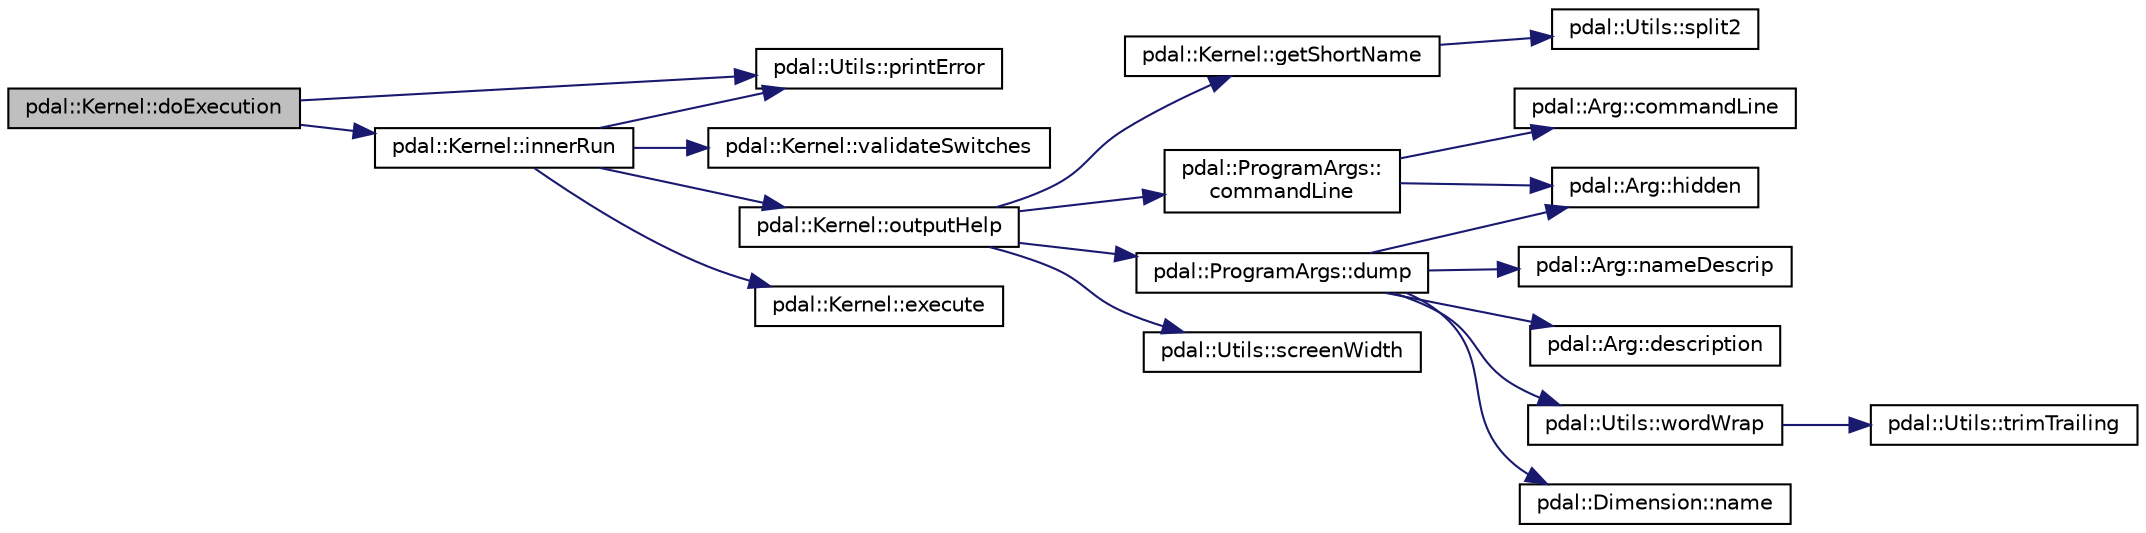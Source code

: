 digraph "pdal::Kernel::doExecution"
{
  edge [fontname="Helvetica",fontsize="10",labelfontname="Helvetica",labelfontsize="10"];
  node [fontname="Helvetica",fontsize="10",shape=record];
  rankdir="LR";
  Node1 [label="pdal::Kernel::doExecution",height=0.2,width=0.4,color="black", fillcolor="grey75", style="filled", fontcolor="black"];
  Node1 -> Node2 [color="midnightblue",fontsize="10",style="solid",fontname="Helvetica"];
  Node2 [label="pdal::Kernel::innerRun",height=0.2,width=0.4,color="black", fillcolor="white", style="filled",URL="$classpdal_1_1Kernel.html#a75417dddc31172a99c7b7c90fdf7aa90"];
  Node2 -> Node3 [color="midnightblue",fontsize="10",style="solid",fontname="Helvetica"];
  Node3 [label="pdal::Kernel::validateSwitches",height=0.2,width=0.4,color="black", fillcolor="white", style="filled",URL="$classpdal_1_1Kernel.html#a9afcb46799cbcf58bc3190d2ca01382a"];
  Node2 -> Node4 [color="midnightblue",fontsize="10",style="solid",fontname="Helvetica"];
  Node4 [label="pdal::Utils::printError",height=0.2,width=0.4,color="black", fillcolor="white", style="filled",URL="$namespacepdal_1_1Utils.html#ada321695f57c876ef51227bdf5b84f7a"];
  Node2 -> Node5 [color="midnightblue",fontsize="10",style="solid",fontname="Helvetica"];
  Node5 [label="pdal::Kernel::outputHelp",height=0.2,width=0.4,color="black", fillcolor="white", style="filled",URL="$classpdal_1_1Kernel.html#a3df4417590a1b1658e3b8562d9b4acfa"];
  Node5 -> Node6 [color="midnightblue",fontsize="10",style="solid",fontname="Helvetica"];
  Node6 [label="pdal::Kernel::getShortName",height=0.2,width=0.4,color="black", fillcolor="white", style="filled",URL="$classpdal_1_1Kernel.html#ad18c5166ac0a263870a529264f23c942"];
  Node6 -> Node7 [color="midnightblue",fontsize="10",style="solid",fontname="Helvetica"];
  Node7 [label="pdal::Utils::split2",height=0.2,width=0.4,color="black", fillcolor="white", style="filled",URL="$namespacepdal_1_1Utils.html#a6ae33c6d7b4eb4bcae6ec17fb8cc04fc"];
  Node5 -> Node8 [color="midnightblue",fontsize="10",style="solid",fontname="Helvetica"];
  Node8 [label="pdal::ProgramArgs::\lcommandLine",height=0.2,width=0.4,color="black", fillcolor="white", style="filled",URL="$classpdal_1_1ProgramArgs.html#a2edde7bdd6035cd449d94478a985f33f"];
  Node8 -> Node9 [color="midnightblue",fontsize="10",style="solid",fontname="Helvetica"];
  Node9 [label="pdal::Arg::hidden",height=0.2,width=0.4,color="black", fillcolor="white", style="filled",URL="$classpdal_1_1Arg.html#a04d4397190ffe54f705dc746568a99c8"];
  Node8 -> Node10 [color="midnightblue",fontsize="10",style="solid",fontname="Helvetica"];
  Node10 [label="pdal::Arg::commandLine",height=0.2,width=0.4,color="black", fillcolor="white", style="filled",URL="$classpdal_1_1Arg.html#aa8fe22fa454e6ec15b3d6f588d4e6449"];
  Node5 -> Node11 [color="midnightblue",fontsize="10",style="solid",fontname="Helvetica"];
  Node11 [label="pdal::ProgramArgs::dump",height=0.2,width=0.4,color="black", fillcolor="white", style="filled",URL="$classpdal_1_1ProgramArgs.html#a735375940de6cf77c210986dbadb5ae2"];
  Node11 -> Node9 [color="midnightblue",fontsize="10",style="solid",fontname="Helvetica"];
  Node11 -> Node12 [color="midnightblue",fontsize="10",style="solid",fontname="Helvetica"];
  Node12 [label="pdal::Arg::nameDescrip",height=0.2,width=0.4,color="black", fillcolor="white", style="filled",URL="$classpdal_1_1Arg.html#aed1a5d82948beeb7c7edae502fc48153"];
  Node11 -> Node13 [color="midnightblue",fontsize="10",style="solid",fontname="Helvetica"];
  Node13 [label="pdal::Arg::description",height=0.2,width=0.4,color="black", fillcolor="white", style="filled",URL="$classpdal_1_1Arg.html#a3018ba91f8251d33c1c41fc28406dcb1"];
  Node11 -> Node14 [color="midnightblue",fontsize="10",style="solid",fontname="Helvetica"];
  Node14 [label="pdal::Utils::wordWrap",height=0.2,width=0.4,color="black", fillcolor="white", style="filled",URL="$namespacepdal_1_1Utils.html#aa378eb082b365411cba12fa0d72d0fa9"];
  Node14 -> Node15 [color="midnightblue",fontsize="10",style="solid",fontname="Helvetica"];
  Node15 [label="pdal::Utils::trimTrailing",height=0.2,width=0.4,color="black", fillcolor="white", style="filled",URL="$namespacepdal_1_1Utils.html#afed0ad4146baafd1973c85e1508ade73"];
  Node11 -> Node16 [color="midnightblue",fontsize="10",style="solid",fontname="Helvetica"];
  Node16 [label="pdal::Dimension::name",height=0.2,width=0.4,color="black", fillcolor="white", style="filled",URL="$namespacepdal_1_1Dimension.html#af3176b0b7e6b4be000317846cf7c2718"];
  Node5 -> Node17 [color="midnightblue",fontsize="10",style="solid",fontname="Helvetica"];
  Node17 [label="pdal::Utils::screenWidth",height=0.2,width=0.4,color="black", fillcolor="white", style="filled",URL="$namespacepdal_1_1Utils.html#aee17eefb452039219cd761523ec99bed"];
  Node2 -> Node18 [color="midnightblue",fontsize="10",style="solid",fontname="Helvetica"];
  Node18 [label="pdal::Kernel::execute",height=0.2,width=0.4,color="black", fillcolor="white", style="filled",URL="$classpdal_1_1Kernel.html#a98860c1bcaf9e01e9ded223a9e5c5e87"];
  Node1 -> Node4 [color="midnightblue",fontsize="10",style="solid",fontname="Helvetica"];
}
